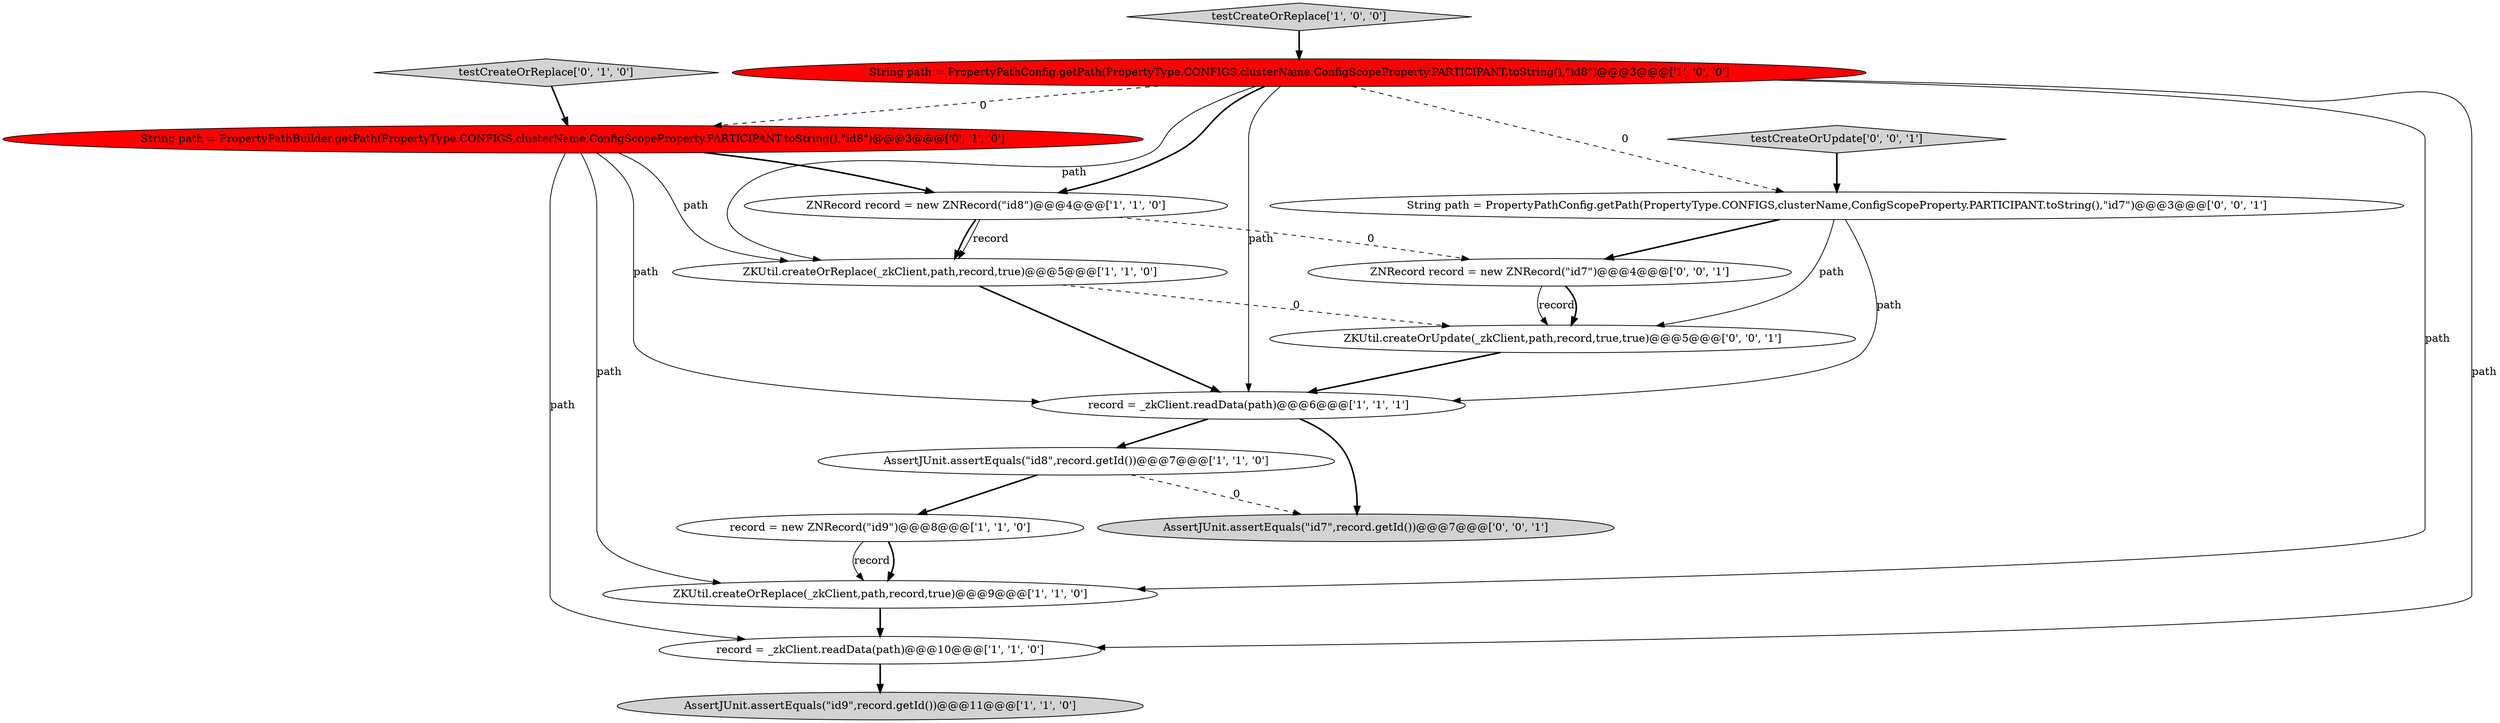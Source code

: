 digraph {
15 [style = filled, label = "testCreateOrUpdate['0', '0', '1']", fillcolor = lightgray, shape = diamond image = "AAA0AAABBB3BBB"];
2 [style = filled, label = "record = _zkClient.readData(path)@@@10@@@['1', '1', '0']", fillcolor = white, shape = ellipse image = "AAA0AAABBB1BBB"];
7 [style = filled, label = "ZKUtil.createOrReplace(_zkClient,path,record,true)@@@9@@@['1', '1', '0']", fillcolor = white, shape = ellipse image = "AAA0AAABBB1BBB"];
9 [style = filled, label = "record = new ZNRecord(\"id9\")@@@8@@@['1', '1', '0']", fillcolor = white, shape = ellipse image = "AAA0AAABBB1BBB"];
12 [style = filled, label = "ZNRecord record = new ZNRecord(\"id7\")@@@4@@@['0', '0', '1']", fillcolor = white, shape = ellipse image = "AAA0AAABBB3BBB"];
10 [style = filled, label = "testCreateOrReplace['0', '1', '0']", fillcolor = lightgray, shape = diamond image = "AAA0AAABBB2BBB"];
3 [style = filled, label = "AssertJUnit.assertEquals(\"id8\",record.getId())@@@7@@@['1', '1', '0']", fillcolor = white, shape = ellipse image = "AAA0AAABBB1BBB"];
14 [style = filled, label = "ZKUtil.createOrUpdate(_zkClient,path,record,true,true)@@@5@@@['0', '0', '1']", fillcolor = white, shape = ellipse image = "AAA0AAABBB3BBB"];
11 [style = filled, label = "String path = PropertyPathBuilder.getPath(PropertyType.CONFIGS,clusterName,ConfigScopeProperty.PARTICIPANT.toString(),\"id8\")@@@3@@@['0', '1', '0']", fillcolor = red, shape = ellipse image = "AAA1AAABBB2BBB"];
4 [style = filled, label = "AssertJUnit.assertEquals(\"id9\",record.getId())@@@11@@@['1', '1', '0']", fillcolor = lightgray, shape = ellipse image = "AAA0AAABBB1BBB"];
0 [style = filled, label = "record = _zkClient.readData(path)@@@6@@@['1', '1', '1']", fillcolor = white, shape = ellipse image = "AAA0AAABBB1BBB"];
5 [style = filled, label = "testCreateOrReplace['1', '0', '0']", fillcolor = lightgray, shape = diamond image = "AAA0AAABBB1BBB"];
13 [style = filled, label = "String path = PropertyPathConfig.getPath(PropertyType.CONFIGS,clusterName,ConfigScopeProperty.PARTICIPANT.toString(),\"id7\")@@@3@@@['0', '0', '1']", fillcolor = white, shape = ellipse image = "AAA0AAABBB3BBB"];
16 [style = filled, label = "AssertJUnit.assertEquals(\"id7\",record.getId())@@@7@@@['0', '0', '1']", fillcolor = lightgray, shape = ellipse image = "AAA0AAABBB3BBB"];
6 [style = filled, label = "String path = PropertyPathConfig.getPath(PropertyType.CONFIGS,clusterName,ConfigScopeProperty.PARTICIPANT.toString(),\"id8\")@@@3@@@['1', '0', '0']", fillcolor = red, shape = ellipse image = "AAA1AAABBB1BBB"];
8 [style = filled, label = "ZKUtil.createOrReplace(_zkClient,path,record,true)@@@5@@@['1', '1', '0']", fillcolor = white, shape = ellipse image = "AAA0AAABBB1BBB"];
1 [style = filled, label = "ZNRecord record = new ZNRecord(\"id8\")@@@4@@@['1', '1', '0']", fillcolor = white, shape = ellipse image = "AAA0AAABBB1BBB"];
0->3 [style = bold, label=""];
6->8 [style = solid, label="path"];
0->16 [style = bold, label=""];
13->0 [style = solid, label="path"];
15->13 [style = bold, label=""];
1->8 [style = bold, label=""];
11->1 [style = bold, label=""];
6->11 [style = dashed, label="0"];
12->14 [style = solid, label="record"];
1->8 [style = solid, label="record"];
11->0 [style = solid, label="path"];
8->14 [style = dashed, label="0"];
11->7 [style = solid, label="path"];
9->7 [style = bold, label=""];
11->2 [style = solid, label="path"];
2->4 [style = bold, label=""];
8->0 [style = bold, label=""];
3->9 [style = bold, label=""];
6->1 [style = bold, label=""];
1->12 [style = dashed, label="0"];
13->12 [style = bold, label=""];
6->13 [style = dashed, label="0"];
5->6 [style = bold, label=""];
14->0 [style = bold, label=""];
7->2 [style = bold, label=""];
12->14 [style = bold, label=""];
9->7 [style = solid, label="record"];
11->8 [style = solid, label="path"];
6->2 [style = solid, label="path"];
6->7 [style = solid, label="path"];
13->14 [style = solid, label="path"];
6->0 [style = solid, label="path"];
3->16 [style = dashed, label="0"];
10->11 [style = bold, label=""];
}

